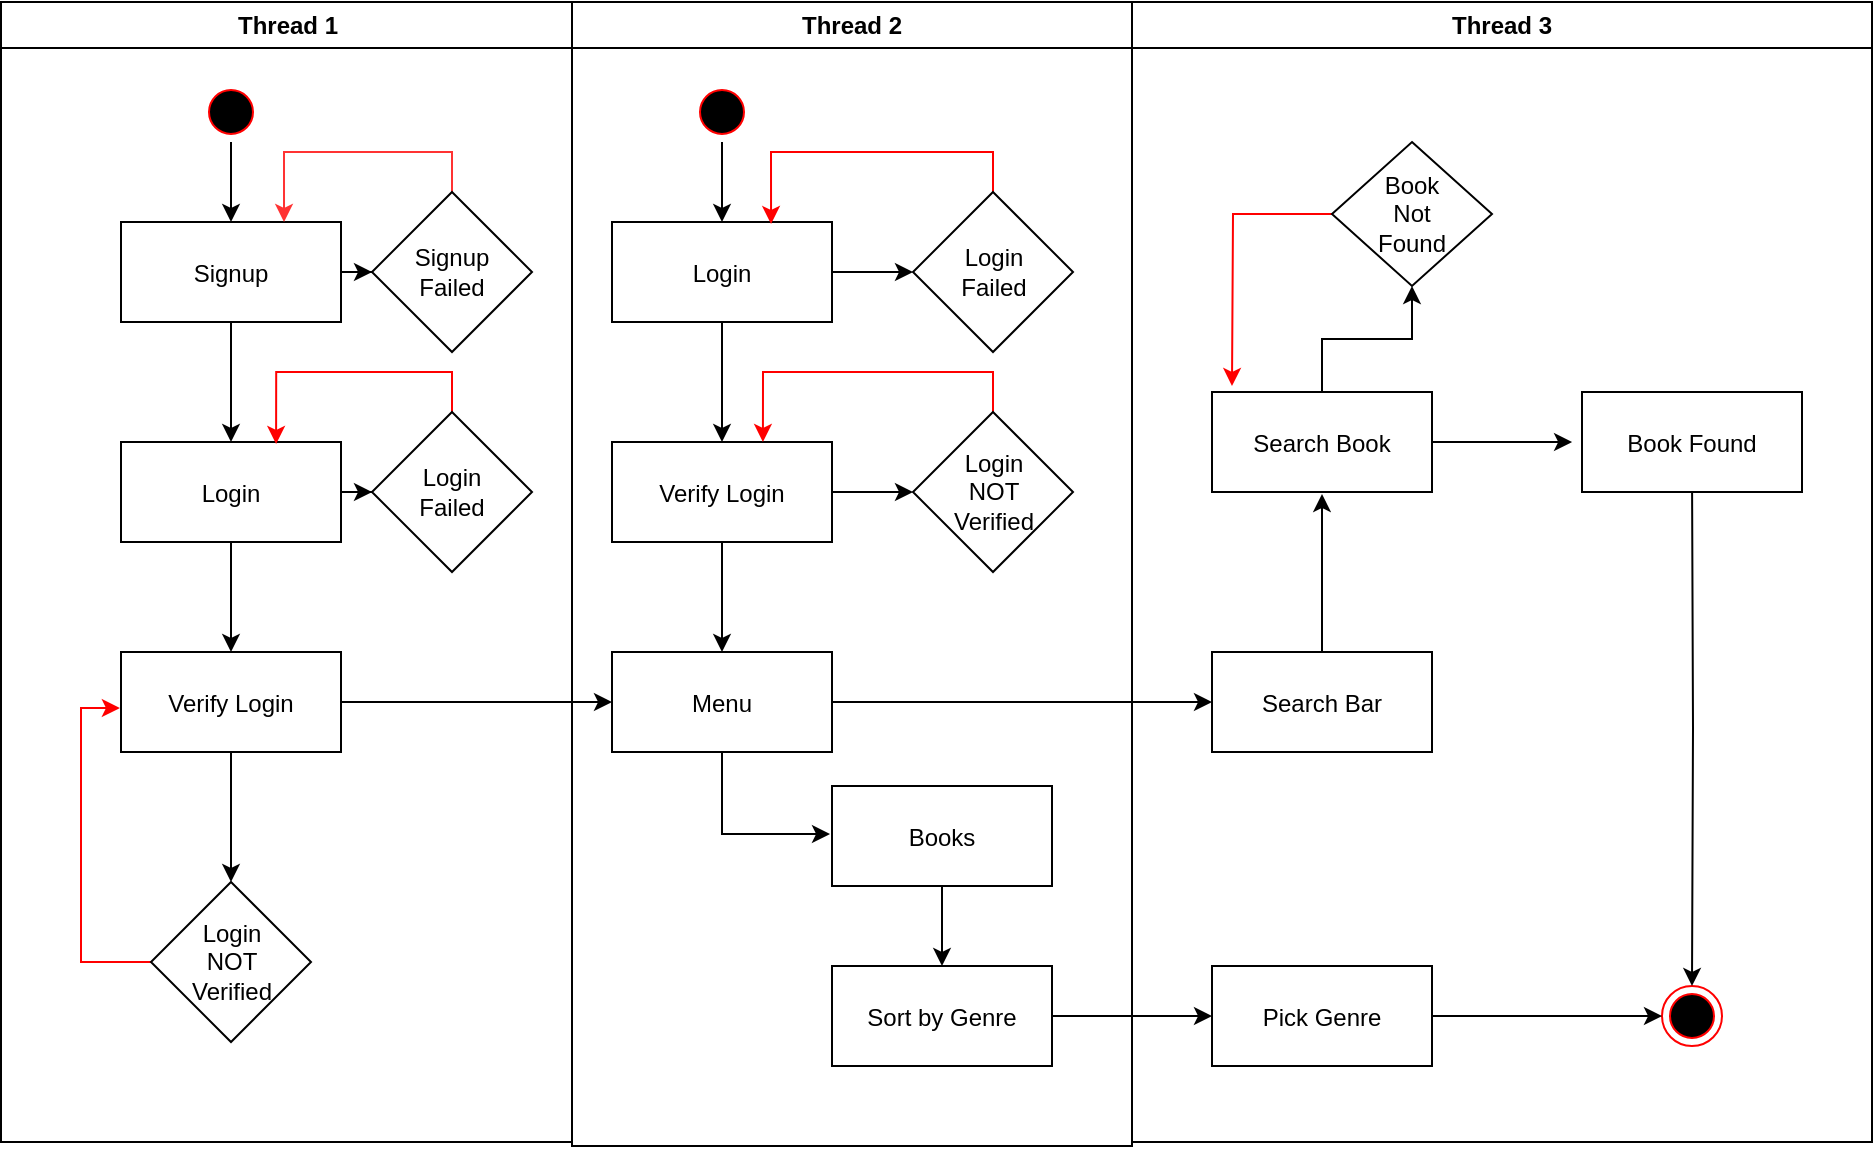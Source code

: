 <mxfile version="20.8.23" type="github">
  <diagram name="Page-1" id="e7e014a7-5840-1c2e-5031-d8a46d1fe8dd">
    <mxGraphModel dx="1360" dy="795" grid="1" gridSize="10" guides="1" tooltips="1" connect="1" arrows="1" fold="1" page="1" pageScale="1" pageWidth="1169" pageHeight="826" background="none" math="0" shadow="0">
      <root>
        <mxCell id="0" />
        <mxCell id="1" parent="0" />
        <mxCell id="G6vUk-f8QBGHCnJMfI8I-45" value="" style="edgeStyle=orthogonalEdgeStyle;rounded=0;orthogonalLoop=1;jettySize=auto;html=1;" parent="1" source="18" edge="1">
          <mxGeometry relative="1" as="geometry">
            <mxPoint x="770" y="478" as="targetPoint" />
          </mxGeometry>
        </mxCell>
        <mxCell id="G6vUk-f8QBGHCnJMfI8I-42" value="" style="edgeStyle=orthogonalEdgeStyle;rounded=0;orthogonalLoop=1;jettySize=auto;html=1;" parent="1" source="G6vUk-f8QBGHCnJMfI8I-39" target="G6vUk-f8QBGHCnJMfI8I-41" edge="1">
          <mxGeometry relative="1" as="geometry" />
        </mxCell>
        <mxCell id="LdhuR25lk1DsIXaJExgV-56" style="edgeStyle=orthogonalEdgeStyle;rounded=0;orthogonalLoop=1;jettySize=auto;html=1;" parent="1" source="10" target="18" edge="1">
          <mxGeometry relative="1" as="geometry" />
        </mxCell>
        <mxCell id="2" value="Thread 1" style="swimlane;whiteSpace=wrap" parent="1" vertex="1">
          <mxGeometry x="164.5" y="128" width="285.5" height="570" as="geometry" />
        </mxCell>
        <mxCell id="LdhuR25lk1DsIXaJExgV-53" value="" style="edgeStyle=orthogonalEdgeStyle;rounded=0;orthogonalLoop=1;jettySize=auto;html=1;" parent="2" source="5" target="7" edge="1">
          <mxGeometry relative="1" as="geometry" />
        </mxCell>
        <mxCell id="5" value="" style="ellipse;shape=startState;fillColor=#000000;strokeColor=#ff0000;" parent="2" vertex="1">
          <mxGeometry x="100" y="40" width="30" height="30" as="geometry" />
        </mxCell>
        <mxCell id="LdhuR25lk1DsIXaJExgV-54" value="" style="edgeStyle=orthogonalEdgeStyle;rounded=0;orthogonalLoop=1;jettySize=auto;html=1;" parent="2" source="7" target="8" edge="1">
          <mxGeometry relative="1" as="geometry" />
        </mxCell>
        <mxCell id="LdhuR25lk1DsIXaJExgV-74" value="" style="edgeStyle=orthogonalEdgeStyle;rounded=0;orthogonalLoop=1;jettySize=auto;html=1;" parent="2" source="7" target="LdhuR25lk1DsIXaJExgV-73" edge="1">
          <mxGeometry relative="1" as="geometry" />
        </mxCell>
        <mxCell id="7" value="Signup" style="" parent="2" vertex="1">
          <mxGeometry x="60" y="110" width="110" height="50" as="geometry" />
        </mxCell>
        <mxCell id="LdhuR25lk1DsIXaJExgV-55" value="" style="edgeStyle=orthogonalEdgeStyle;rounded=0;orthogonalLoop=1;jettySize=auto;html=1;" parent="2" source="8" target="10" edge="1">
          <mxGeometry relative="1" as="geometry" />
        </mxCell>
        <mxCell id="LdhuR25lk1DsIXaJExgV-71" value="" style="edgeStyle=orthogonalEdgeStyle;rounded=0;orthogonalLoop=1;jettySize=auto;html=1;" parent="2" source="8" target="LdhuR25lk1DsIXaJExgV-70" edge="1">
          <mxGeometry relative="1" as="geometry" />
        </mxCell>
        <mxCell id="8" value="Login" style="" parent="2" vertex="1">
          <mxGeometry x="60" y="220" width="110" height="50" as="geometry" />
        </mxCell>
        <mxCell id="LdhuR25lk1DsIXaJExgV-68" value="" style="edgeStyle=orthogonalEdgeStyle;rounded=0;orthogonalLoop=1;jettySize=auto;html=1;" parent="2" source="10" target="LdhuR25lk1DsIXaJExgV-67" edge="1">
          <mxGeometry relative="1" as="geometry" />
        </mxCell>
        <mxCell id="10" value="Verify Login" style="" parent="2" vertex="1">
          <mxGeometry x="60" y="325" width="110" height="50" as="geometry" />
        </mxCell>
        <mxCell id="LdhuR25lk1DsIXaJExgV-69" style="edgeStyle=orthogonalEdgeStyle;rounded=0;orthogonalLoop=1;jettySize=auto;html=1;exitX=0;exitY=0.5;exitDx=0;exitDy=0;entryX=-0.005;entryY=0.56;entryDx=0;entryDy=0;entryPerimeter=0;strokeColor=#FF0000;" parent="2" source="LdhuR25lk1DsIXaJExgV-67" target="10" edge="1">
          <mxGeometry relative="1" as="geometry" />
        </mxCell>
        <mxCell id="LdhuR25lk1DsIXaJExgV-67" value="&lt;div&gt;Login&lt;/div&gt;&lt;div&gt;NOT&lt;/div&gt;&lt;div&gt;Verified&lt;br&gt;&lt;/div&gt;" style="rhombus;whiteSpace=wrap;html=1;fillColor=rgb(255, 255, 255);" parent="2" vertex="1">
          <mxGeometry x="75" y="440" width="80" height="80" as="geometry" />
        </mxCell>
        <mxCell id="LdhuR25lk1DsIXaJExgV-72" style="edgeStyle=orthogonalEdgeStyle;rounded=0;orthogonalLoop=1;jettySize=auto;html=1;exitX=0.5;exitY=0;exitDx=0;exitDy=0;entryX=0.705;entryY=0.02;entryDx=0;entryDy=0;entryPerimeter=0;strokeColor=#FF0000;" parent="2" source="LdhuR25lk1DsIXaJExgV-70" target="8" edge="1">
          <mxGeometry relative="1" as="geometry" />
        </mxCell>
        <mxCell id="LdhuR25lk1DsIXaJExgV-70" value="&lt;div&gt;Login&lt;/div&gt;&lt;div&gt;Failed&lt;br&gt;&lt;/div&gt;" style="rhombus;whiteSpace=wrap;html=1;fillColor=rgb(255, 255, 255);" parent="2" vertex="1">
          <mxGeometry x="185.5" y="205" width="80" height="80" as="geometry" />
        </mxCell>
        <mxCell id="LdhuR25lk1DsIXaJExgV-75" style="edgeStyle=orthogonalEdgeStyle;rounded=0;orthogonalLoop=1;jettySize=auto;html=1;exitX=0.5;exitY=0;exitDx=0;exitDy=0;entryX=0.741;entryY=0;entryDx=0;entryDy=0;entryPerimeter=0;strokeColor=#FF3333;" parent="2" source="LdhuR25lk1DsIXaJExgV-73" target="7" edge="1">
          <mxGeometry relative="1" as="geometry" />
        </mxCell>
        <mxCell id="LdhuR25lk1DsIXaJExgV-73" value="&lt;div&gt;Signup&lt;/div&gt;&lt;div&gt;Failed&lt;br&gt;&lt;/div&gt;" style="rhombus;whiteSpace=wrap;html=1;fillColor=rgb(255, 255, 255);" parent="2" vertex="1">
          <mxGeometry x="185.5" y="95" width="80" height="80" as="geometry" />
        </mxCell>
        <mxCell id="3" value="Thread 2" style="swimlane;whiteSpace=wrap" parent="1" vertex="1">
          <mxGeometry x="450" y="128" width="280" height="572" as="geometry" />
        </mxCell>
        <mxCell id="LdhuR25lk1DsIXaJExgV-61" value="" style="edgeStyle=orthogonalEdgeStyle;rounded=0;orthogonalLoop=1;jettySize=auto;html=1;" parent="3" source="13" target="15" edge="1">
          <mxGeometry relative="1" as="geometry" />
        </mxCell>
        <mxCell id="13" value="" style="ellipse;shape=startState;fillColor=#000000;strokeColor=#ff0000;" parent="3" vertex="1">
          <mxGeometry x="60" y="40" width="30" height="30" as="geometry" />
        </mxCell>
        <mxCell id="LdhuR25lk1DsIXaJExgV-50" value="" style="edgeStyle=orthogonalEdgeStyle;rounded=0;orthogonalLoop=1;jettySize=auto;html=1;" parent="3" source="15" target="LdhuR25lk1DsIXaJExgV-49" edge="1">
          <mxGeometry relative="1" as="geometry" />
        </mxCell>
        <mxCell id="LdhuR25lk1DsIXaJExgV-57" value="" style="edgeStyle=orthogonalEdgeStyle;rounded=0;orthogonalLoop=1;jettySize=auto;html=1;" parent="3" source="15" target="16" edge="1">
          <mxGeometry relative="1" as="geometry" />
        </mxCell>
        <mxCell id="15" value="Login" style="" parent="3" vertex="1">
          <mxGeometry x="20" y="110" width="110" height="50" as="geometry" />
        </mxCell>
        <mxCell id="LdhuR25lk1DsIXaJExgV-52" value="" style="edgeStyle=orthogonalEdgeStyle;rounded=0;orthogonalLoop=1;jettySize=auto;html=1;" parent="3" source="16" target="LdhuR25lk1DsIXaJExgV-51" edge="1">
          <mxGeometry relative="1" as="geometry" />
        </mxCell>
        <mxCell id="LdhuR25lk1DsIXaJExgV-58" value="" style="edgeStyle=orthogonalEdgeStyle;rounded=0;orthogonalLoop=1;jettySize=auto;html=1;" parent="3" source="16" target="18" edge="1">
          <mxGeometry relative="1" as="geometry" />
        </mxCell>
        <mxCell id="16" value="Verify Login" style="" parent="3" vertex="1">
          <mxGeometry x="20" y="220" width="110" height="50" as="geometry" />
        </mxCell>
        <mxCell id="hJeXfJ9joHmPJ0TFAOnG-38" style="edgeStyle=orthogonalEdgeStyle;rounded=0;orthogonalLoop=1;jettySize=auto;html=1;entryX=-0.009;entryY=0.48;entryDx=0;entryDy=0;entryPerimeter=0;strokeColor=#000000;" edge="1" parent="3" source="18" target="LdhuR25lk1DsIXaJExgV-41">
          <mxGeometry relative="1" as="geometry" />
        </mxCell>
        <mxCell id="18" value="Menu" style="" parent="3" vertex="1">
          <mxGeometry x="20" y="325" width="110" height="50" as="geometry" />
        </mxCell>
        <mxCell id="G6vUk-f8QBGHCnJMfI8I-40" value="" style="edgeStyle=orthogonalEdgeStyle;rounded=0;orthogonalLoop=1;jettySize=auto;html=1;" parent="3" source="LdhuR25lk1DsIXaJExgV-41" target="G6vUk-f8QBGHCnJMfI8I-39" edge="1">
          <mxGeometry relative="1" as="geometry" />
        </mxCell>
        <mxCell id="LdhuR25lk1DsIXaJExgV-41" value="Books" style="fillColor=rgb(255, 255, 255);strokeColor=rgb(0, 0, 0);fontColor=rgb(0, 0, 0);" parent="3" vertex="1">
          <mxGeometry x="130" y="392" width="110" height="50" as="geometry" />
        </mxCell>
        <mxCell id="LdhuR25lk1DsIXaJExgV-60" style="edgeStyle=orthogonalEdgeStyle;rounded=0;orthogonalLoop=1;jettySize=auto;html=1;exitX=0.5;exitY=0;exitDx=0;exitDy=0;entryX=0.723;entryY=0.02;entryDx=0;entryDy=0;entryPerimeter=0;strokeColor=#FF0000;" parent="3" source="LdhuR25lk1DsIXaJExgV-49" target="15" edge="1">
          <mxGeometry relative="1" as="geometry" />
        </mxCell>
        <mxCell id="LdhuR25lk1DsIXaJExgV-49" value="&lt;div&gt;Login&lt;/div&gt;&lt;div&gt;Failed&lt;br&gt;&lt;/div&gt;" style="rhombus;whiteSpace=wrap;html=1;fillColor=rgb(255, 255, 255);" parent="3" vertex="1">
          <mxGeometry x="170.5" y="95" width="80" height="80" as="geometry" />
        </mxCell>
        <mxCell id="LdhuR25lk1DsIXaJExgV-59" style="edgeStyle=orthogonalEdgeStyle;rounded=0;orthogonalLoop=1;jettySize=auto;html=1;exitX=0.5;exitY=0;exitDx=0;exitDy=0;entryX=0.686;entryY=0;entryDx=0;entryDy=0;entryPerimeter=0;strokeColor=#FF0000;" parent="3" source="LdhuR25lk1DsIXaJExgV-51" target="16" edge="1">
          <mxGeometry relative="1" as="geometry" />
        </mxCell>
        <mxCell id="LdhuR25lk1DsIXaJExgV-51" value="&lt;div&gt;Login&lt;/div&gt;&lt;div&gt;NOT&lt;br&gt;&lt;/div&gt;&lt;div&gt;Verified&lt;br&gt;&lt;/div&gt;" style="rhombus;whiteSpace=wrap;html=1;fillColor=rgb(255, 255, 255);" parent="3" vertex="1">
          <mxGeometry x="170.5" y="205" width="80" height="80" as="geometry" />
        </mxCell>
        <mxCell id="G6vUk-f8QBGHCnJMfI8I-39" value="Sort by Genre" style="fillColor=rgb(255, 255, 255);strokeColor=rgb(0, 0, 0);fontColor=rgb(0, 0, 0);" parent="3" vertex="1">
          <mxGeometry x="130" y="482" width="110" height="50" as="geometry" />
        </mxCell>
        <mxCell id="4" value="Thread 3" style="swimlane;whiteSpace=wrap" parent="1" vertex="1">
          <mxGeometry x="730" y="128" width="370" height="570" as="geometry" />
        </mxCell>
        <mxCell id="38" value="" style="ellipse;shape=endState;fillColor=#000000;strokeColor=#ff0000" parent="4" vertex="1">
          <mxGeometry x="265" y="492" width="30" height="30" as="geometry" />
        </mxCell>
        <mxCell id="no-FgJv35wXuLeluLs2J-44" value="YES" style="edgeStyle=orthogonalEdgeStyle;rounded=0;orthogonalLoop=1;jettySize=auto;html=1;exitX=0.5;exitY=1;exitDx=0;exitDy=0;entryX=1;entryY=0.5;entryDx=0;entryDy=0;" parent="4" edge="1">
          <mxGeometry relative="1" as="geometry">
            <mxPoint x="320" y="350" as="targetPoint" />
          </mxGeometry>
        </mxCell>
        <mxCell id="no-FgJv35wXuLeluLs2J-45" value="NO" style="edgeStyle=orthogonalEdgeStyle;rounded=0;orthogonalLoop=1;jettySize=auto;html=1;exitX=0.5;exitY=0;exitDx=0;exitDy=0;entryX=0;entryY=0.14;entryDx=0;entryDy=0;entryPerimeter=0;" parent="4" edge="1">
          <mxGeometry relative="1" as="geometry">
            <mxPoint x="60" y="332" as="targetPoint" />
            <Array as="points">
              <mxPoint x="280" y="153" />
              <mxPoint x="20" y="153" />
              <mxPoint x="20" y="332" />
            </Array>
          </mxGeometry>
        </mxCell>
        <mxCell id="G6vUk-f8QBGHCnJMfI8I-43" style="edgeStyle=orthogonalEdgeStyle;rounded=0;orthogonalLoop=1;jettySize=auto;html=1;entryX=0;entryY=0.5;entryDx=0;entryDy=0;" parent="4" source="G6vUk-f8QBGHCnJMfI8I-41" target="38" edge="1">
          <mxGeometry relative="1" as="geometry" />
        </mxCell>
        <mxCell id="G6vUk-f8QBGHCnJMfI8I-41" value="Pick Genre" style="fillColor=rgb(255, 255, 255);strokeColor=rgb(0, 0, 0);fontColor=rgb(0, 0, 0);" parent="4" vertex="1">
          <mxGeometry x="40" y="482" width="110" height="50" as="geometry" />
        </mxCell>
        <mxCell id="G6vUk-f8QBGHCnJMfI8I-47" value="" style="edgeStyle=orthogonalEdgeStyle;rounded=0;orthogonalLoop=1;jettySize=auto;html=1;entryX=0.5;entryY=1.02;entryDx=0;entryDy=0;entryPerimeter=0;" parent="4" source="G6vUk-f8QBGHCnJMfI8I-44" target="G6vUk-f8QBGHCnJMfI8I-46" edge="1">
          <mxGeometry relative="1" as="geometry">
            <mxPoint x="95" y="252" as="targetPoint" />
          </mxGeometry>
        </mxCell>
        <mxCell id="G6vUk-f8QBGHCnJMfI8I-44" value="Search Bar" style="fillColor=rgb(255, 255, 255);strokeColor=rgb(0, 0, 0);fontColor=rgb(0, 0, 0);" parent="4" vertex="1">
          <mxGeometry x="40" y="325" width="110" height="50" as="geometry" />
        </mxCell>
        <mxCell id="G6vUk-f8QBGHCnJMfI8I-49" value="" style="edgeStyle=orthogonalEdgeStyle;rounded=0;orthogonalLoop=1;jettySize=auto;html=1;entryX=-0.045;entryY=0.5;entryDx=0;entryDy=0;entryPerimeter=0;" parent="4" source="G6vUk-f8QBGHCnJMfI8I-46" target="G6vUk-f8QBGHCnJMfI8I-48" edge="1">
          <mxGeometry relative="1" as="geometry" />
        </mxCell>
        <mxCell id="G6vUk-f8QBGHCnJMfI8I-51" value="" style="edgeStyle=orthogonalEdgeStyle;rounded=0;orthogonalLoop=1;jettySize=auto;html=1;" parent="4" source="G6vUk-f8QBGHCnJMfI8I-46" target="G6vUk-f8QBGHCnJMfI8I-50" edge="1">
          <mxGeometry relative="1" as="geometry" />
        </mxCell>
        <mxCell id="G6vUk-f8QBGHCnJMfI8I-46" value="Search Book" style="fillColor=rgb(255, 255, 255);strokeColor=rgb(0, 0, 0);fontColor=rgb(0, 0, 0);" parent="4" vertex="1">
          <mxGeometry x="40" y="195" width="110" height="50" as="geometry" />
        </mxCell>
        <mxCell id="G6vUk-f8QBGHCnJMfI8I-53" style="edgeStyle=orthogonalEdgeStyle;rounded=0;orthogonalLoop=1;jettySize=auto;html=1;entryX=0.5;entryY=0;entryDx=0;entryDy=0;" parent="4" target="38" edge="1">
          <mxGeometry relative="1" as="geometry">
            <mxPoint x="280" y="232" as="sourcePoint" />
          </mxGeometry>
        </mxCell>
        <mxCell id="G6vUk-f8QBGHCnJMfI8I-48" value="Book Found" style="fillColor=rgb(255, 255, 255);strokeColor=rgb(0, 0, 0);fontColor=rgb(0, 0, 0);" parent="4" vertex="1">
          <mxGeometry x="225" y="195" width="110" height="50" as="geometry" />
        </mxCell>
        <mxCell id="G6vUk-f8QBGHCnJMfI8I-52" style="edgeStyle=orthogonalEdgeStyle;rounded=0;orthogonalLoop=1;jettySize=auto;html=1;strokeColor=#FF0000;" parent="4" source="G6vUk-f8QBGHCnJMfI8I-50" edge="1">
          <mxGeometry relative="1" as="geometry">
            <mxPoint x="50" y="192" as="targetPoint" />
          </mxGeometry>
        </mxCell>
        <mxCell id="G6vUk-f8QBGHCnJMfI8I-50" value="&lt;div&gt;Book&lt;/div&gt;&lt;div&gt;Not&lt;/div&gt;&lt;div&gt;Found&lt;br&gt;&lt;/div&gt;" style="rhombus;whiteSpace=wrap;html=1;fillColor=rgb(255, 255, 255);strokeColor=rgb(0, 0, 0);fontColor=rgb(0, 0, 0);" parent="4" vertex="1">
          <mxGeometry x="100" y="70" width="80" height="72" as="geometry" />
        </mxCell>
      </root>
    </mxGraphModel>
  </diagram>
</mxfile>
